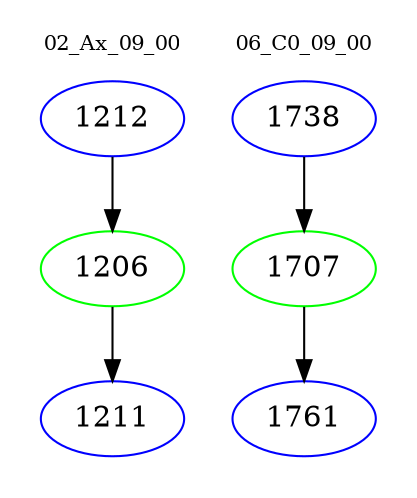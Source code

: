 digraph{
subgraph cluster_0 {
color = white
label = "02_Ax_09_00";
fontsize=10;
T0_1212 [label="1212", color="blue"]
T0_1212 -> T0_1206 [color="black"]
T0_1206 [label="1206", color="green"]
T0_1206 -> T0_1211 [color="black"]
T0_1211 [label="1211", color="blue"]
}
subgraph cluster_1 {
color = white
label = "06_C0_09_00";
fontsize=10;
T1_1738 [label="1738", color="blue"]
T1_1738 -> T1_1707 [color="black"]
T1_1707 [label="1707", color="green"]
T1_1707 -> T1_1761 [color="black"]
T1_1761 [label="1761", color="blue"]
}
}
